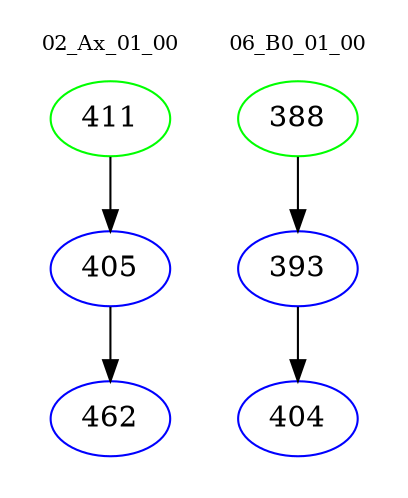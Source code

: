 digraph{
subgraph cluster_0 {
color = white
label = "02_Ax_01_00";
fontsize=10;
T0_411 [label="411", color="green"]
T0_411 -> T0_405 [color="black"]
T0_405 [label="405", color="blue"]
T0_405 -> T0_462 [color="black"]
T0_462 [label="462", color="blue"]
}
subgraph cluster_1 {
color = white
label = "06_B0_01_00";
fontsize=10;
T1_388 [label="388", color="green"]
T1_388 -> T1_393 [color="black"]
T1_393 [label="393", color="blue"]
T1_393 -> T1_404 [color="black"]
T1_404 [label="404", color="blue"]
}
}
